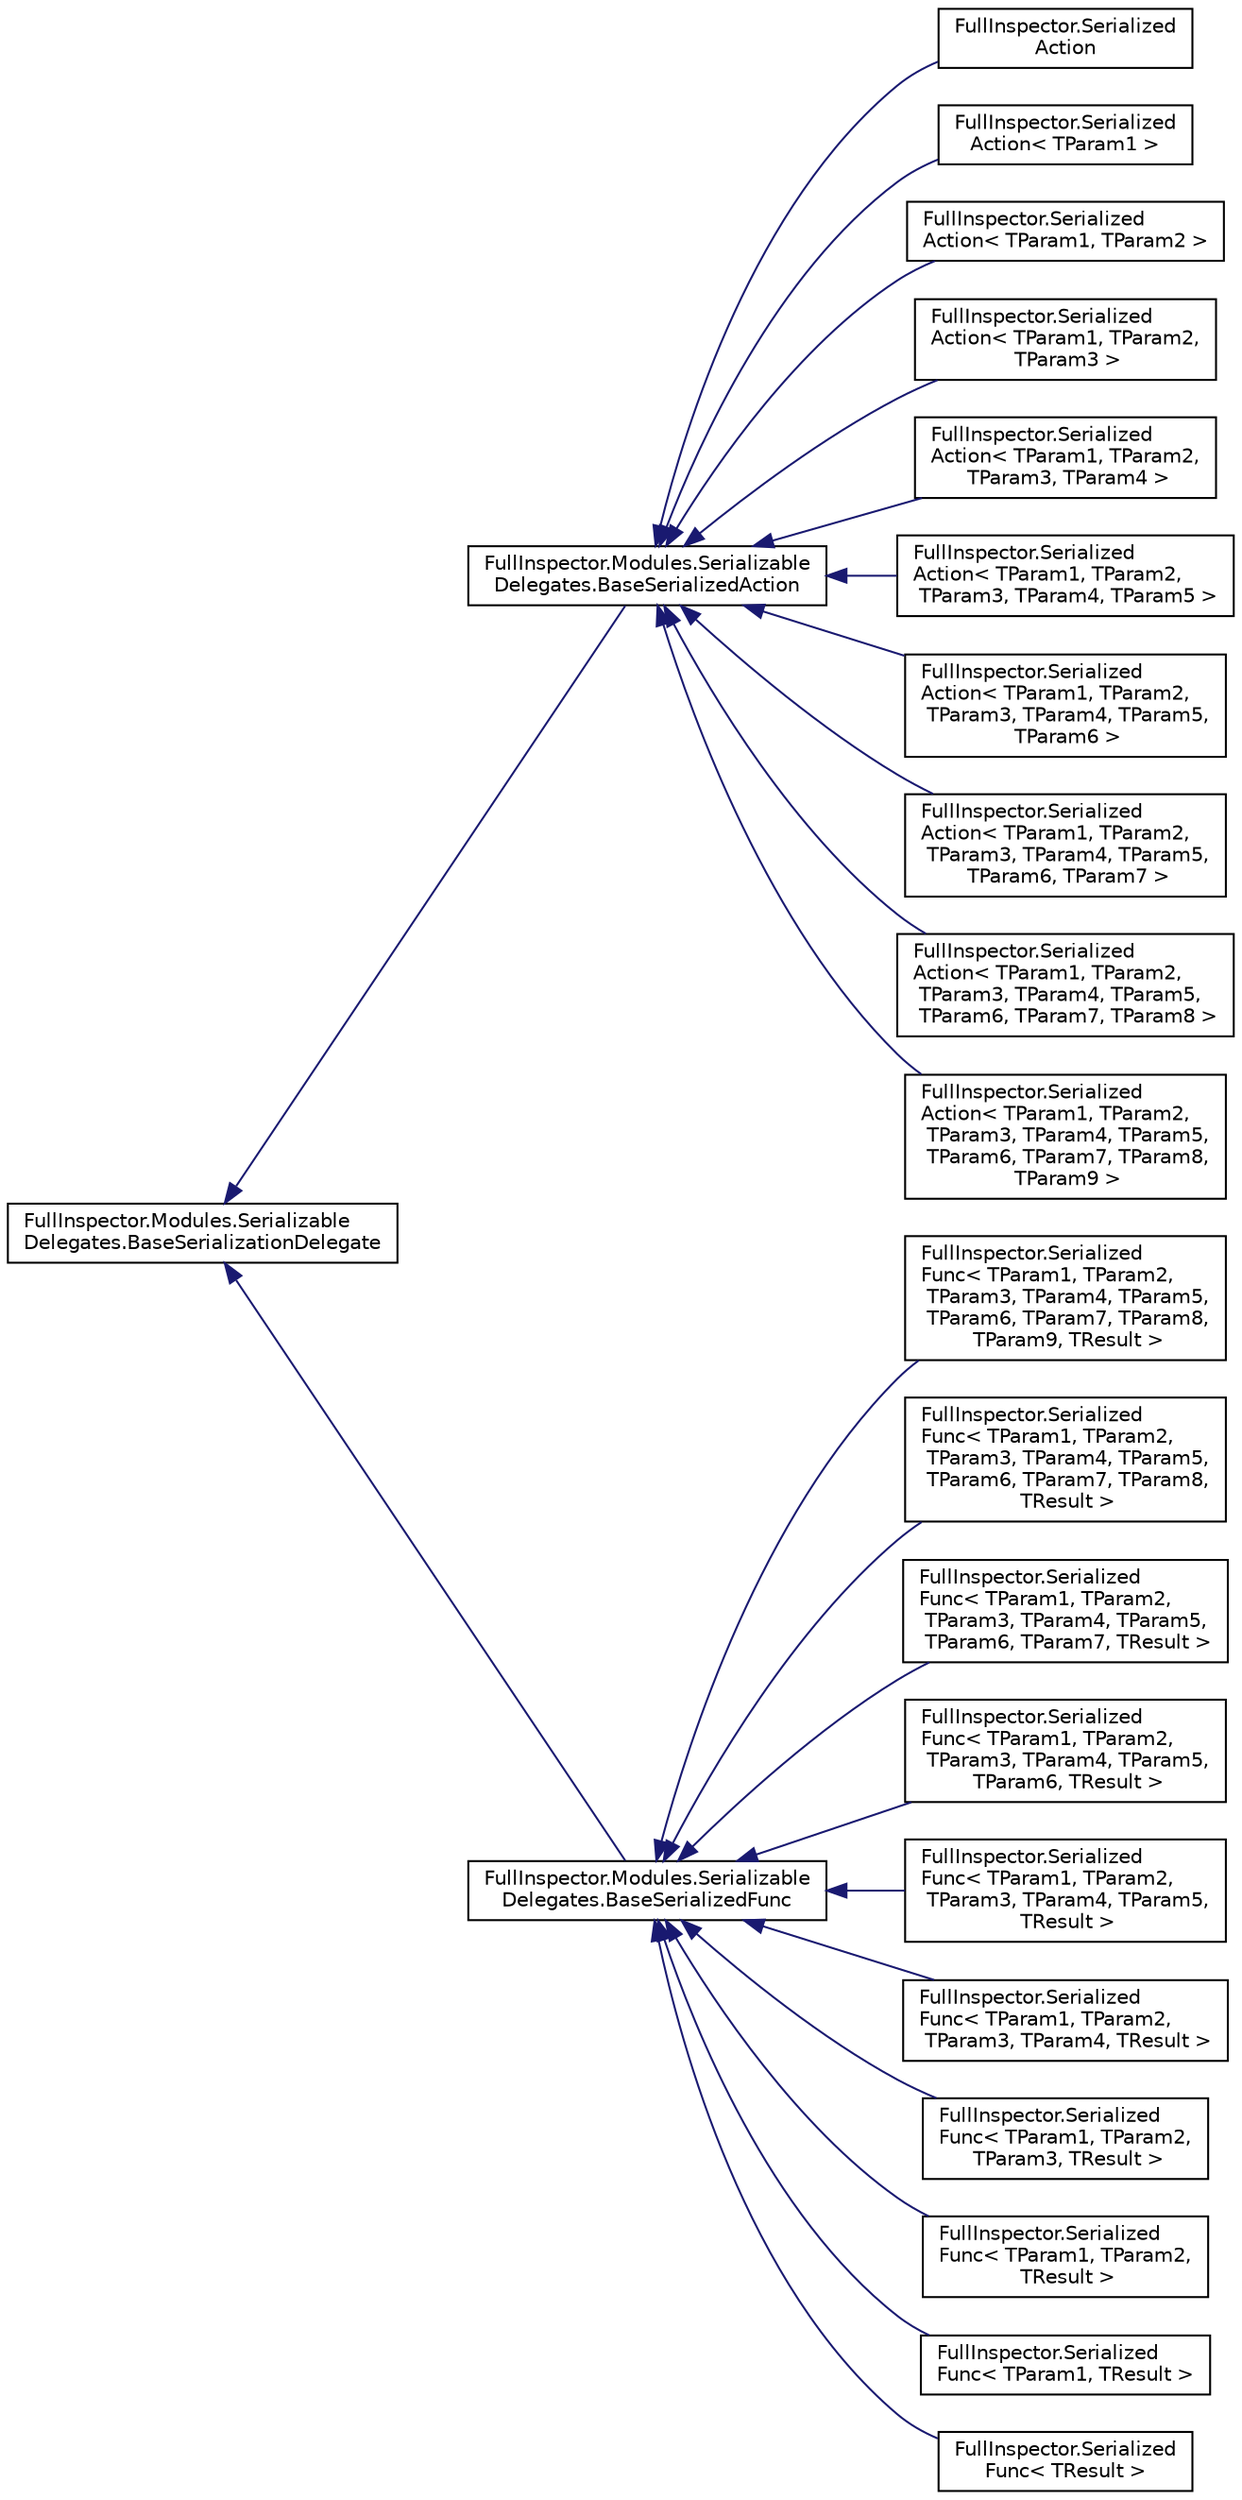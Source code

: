 digraph "Graphical Class Hierarchy"
{
  edge [fontname="Helvetica",fontsize="10",labelfontname="Helvetica",labelfontsize="10"];
  node [fontname="Helvetica",fontsize="10",shape=record];
  rankdir="LR";
  Node1 [label="FullInspector.Modules.Serializable\lDelegates.BaseSerializationDelegate",height=0.2,width=0.4,color="black", fillcolor="white", style="filled",URL="$class_full_inspector_1_1_modules_1_1_serializable_delegates_1_1_base_serialization_delegate.html"];
  Node1 -> Node2 [dir="back",color="midnightblue",fontsize="10",style="solid",fontname="Helvetica"];
  Node2 [label="FullInspector.Modules.Serializable\lDelegates.BaseSerializedAction",height=0.2,width=0.4,color="black", fillcolor="white", style="filled",URL="$class_full_inspector_1_1_modules_1_1_serializable_delegates_1_1_base_serialized_action.html"];
  Node2 -> Node3 [dir="back",color="midnightblue",fontsize="10",style="solid",fontname="Helvetica"];
  Node3 [label="FullInspector.Serialized\lAction",height=0.2,width=0.4,color="black", fillcolor="white", style="filled",URL="$class_full_inspector_1_1_serialized_action.html"];
  Node2 -> Node4 [dir="back",color="midnightblue",fontsize="10",style="solid",fontname="Helvetica"];
  Node4 [label="FullInspector.Serialized\lAction\< TParam1 \>",height=0.2,width=0.4,color="black", fillcolor="white", style="filled",URL="$class_full_inspector_1_1_serialized_action_3_01_t_param1_01_4.html"];
  Node2 -> Node5 [dir="back",color="midnightblue",fontsize="10",style="solid",fontname="Helvetica"];
  Node5 [label="FullInspector.Serialized\lAction\< TParam1, TParam2 \>",height=0.2,width=0.4,color="black", fillcolor="white", style="filled",URL="$class_full_inspector_1_1_serialized_action_3_01_t_param1_00_01_t_param2_01_4.html"];
  Node2 -> Node6 [dir="back",color="midnightblue",fontsize="10",style="solid",fontname="Helvetica"];
  Node6 [label="FullInspector.Serialized\lAction\< TParam1, TParam2,\l TParam3 \>",height=0.2,width=0.4,color="black", fillcolor="white", style="filled",URL="$class_full_inspector_1_1_serialized_action_3_01_t_param1_00_01_t_param2_00_01_t_param3_01_4.html"];
  Node2 -> Node7 [dir="back",color="midnightblue",fontsize="10",style="solid",fontname="Helvetica"];
  Node7 [label="FullInspector.Serialized\lAction\< TParam1, TParam2,\l TParam3, TParam4 \>",height=0.2,width=0.4,color="black", fillcolor="white", style="filled",URL="$class_full_inspector_1_1_serialized_action_3_01_t_param1_00_01_t_param2_00_01_t_param3_00_01_t_param4_01_4.html"];
  Node2 -> Node8 [dir="back",color="midnightblue",fontsize="10",style="solid",fontname="Helvetica"];
  Node8 [label="FullInspector.Serialized\lAction\< TParam1, TParam2,\l TParam3, TParam4, TParam5 \>",height=0.2,width=0.4,color="black", fillcolor="white", style="filled",URL="$class_full_inspector_1_1_serialized_action_3_01_t_param1_00_01_t_param2_00_01_t_param3_00_01_t_param4_00_01_t_param5_01_4.html"];
  Node2 -> Node9 [dir="back",color="midnightblue",fontsize="10",style="solid",fontname="Helvetica"];
  Node9 [label="FullInspector.Serialized\lAction\< TParam1, TParam2,\l TParam3, TParam4, TParam5,\l TParam6 \>",height=0.2,width=0.4,color="black", fillcolor="white", style="filled",URL="$class_full_inspector_1_1_serialized_action_3_01_t_param1_00_01_t_param2_00_01_t_param3_00_01_t_pb3f3957459b98a9c3d2cf7a63277492f.html"];
  Node2 -> Node10 [dir="back",color="midnightblue",fontsize="10",style="solid",fontname="Helvetica"];
  Node10 [label="FullInspector.Serialized\lAction\< TParam1, TParam2,\l TParam3, TParam4, TParam5,\l TParam6, TParam7 \>",height=0.2,width=0.4,color="black", fillcolor="white", style="filled",URL="$class_full_inspector_1_1_serialized_action_3_01_t_param1_00_01_t_param2_00_01_t_param3_00_01_t_pc977907195d46dee9569e402d1009368.html"];
  Node2 -> Node11 [dir="back",color="midnightblue",fontsize="10",style="solid",fontname="Helvetica"];
  Node11 [label="FullInspector.Serialized\lAction\< TParam1, TParam2,\l TParam3, TParam4, TParam5,\l TParam6, TParam7, TParam8 \>",height=0.2,width=0.4,color="black", fillcolor="white", style="filled",URL="$class_full_inspector_1_1_serialized_action_3_01_t_param1_00_01_t_param2_00_01_t_param3_00_01_t_p57285ed5773aa0ebcf2cf990aba7ad16.html"];
  Node2 -> Node12 [dir="back",color="midnightblue",fontsize="10",style="solid",fontname="Helvetica"];
  Node12 [label="FullInspector.Serialized\lAction\< TParam1, TParam2,\l TParam3, TParam4, TParam5,\l TParam6, TParam7, TParam8,\l TParam9 \>",height=0.2,width=0.4,color="black", fillcolor="white", style="filled",URL="$class_full_inspector_1_1_serialized_action_3_01_t_param1_00_01_t_param2_00_01_t_param3_00_01_t_pcdad7b446ec4ebd39b48eaf9046c0fca.html"];
  Node1 -> Node13 [dir="back",color="midnightblue",fontsize="10",style="solid",fontname="Helvetica"];
  Node13 [label="FullInspector.Modules.Serializable\lDelegates.BaseSerializedFunc",height=0.2,width=0.4,color="black", fillcolor="white", style="filled",URL="$class_full_inspector_1_1_modules_1_1_serializable_delegates_1_1_base_serialized_func.html"];
  Node13 -> Node14 [dir="back",color="midnightblue",fontsize="10",style="solid",fontname="Helvetica"];
  Node14 [label="FullInspector.Serialized\lFunc\< TParam1, TParam2,\l TParam3, TParam4, TParam5,\l TParam6, TParam7, TParam8,\l TParam9, TResult \>",height=0.2,width=0.4,color="black", fillcolor="white", style="filled",URL="$class_full_inspector_1_1_serialized_func_3_01_t_param1_00_01_t_param2_00_01_t_param3_00_01_t_par67521d8a4af82215438770c4b143d3ed.html"];
  Node13 -> Node15 [dir="back",color="midnightblue",fontsize="10",style="solid",fontname="Helvetica"];
  Node15 [label="FullInspector.Serialized\lFunc\< TParam1, TParam2,\l TParam3, TParam4, TParam5,\l TParam6, TParam7, TParam8,\l TResult \>",height=0.2,width=0.4,color="black", fillcolor="white", style="filled",URL="$class_full_inspector_1_1_serialized_func_3_01_t_param1_00_01_t_param2_00_01_t_param3_00_01_t_par438ba295d8a13f12eafdce3ae5a61fcd.html"];
  Node13 -> Node16 [dir="back",color="midnightblue",fontsize="10",style="solid",fontname="Helvetica"];
  Node16 [label="FullInspector.Serialized\lFunc\< TParam1, TParam2,\l TParam3, TParam4, TParam5,\l TParam6, TParam7, TResult \>",height=0.2,width=0.4,color="black", fillcolor="white", style="filled",URL="$class_full_inspector_1_1_serialized_func_3_01_t_param1_00_01_t_param2_00_01_t_param3_00_01_t_par171063875e8f2615edec862b026ee00d.html"];
  Node13 -> Node17 [dir="back",color="midnightblue",fontsize="10",style="solid",fontname="Helvetica"];
  Node17 [label="FullInspector.Serialized\lFunc\< TParam1, TParam2,\l TParam3, TParam4, TParam5,\l TParam6, TResult \>",height=0.2,width=0.4,color="black", fillcolor="white", style="filled",URL="$class_full_inspector_1_1_serialized_func_3_01_t_param1_00_01_t_param2_00_01_t_param3_00_01_t_parce173f8053ae31f8e852506d7a333e4e.html"];
  Node13 -> Node18 [dir="back",color="midnightblue",fontsize="10",style="solid",fontname="Helvetica"];
  Node18 [label="FullInspector.Serialized\lFunc\< TParam1, TParam2,\l TParam3, TParam4, TParam5,\l TResult \>",height=0.2,width=0.4,color="black", fillcolor="white", style="filled",URL="$class_full_inspector_1_1_serialized_func_3_01_t_param1_00_01_t_param2_00_01_t_param3_00_01_t_par700edfa63dc72b9524ac34156ce026ca.html"];
  Node13 -> Node19 [dir="back",color="midnightblue",fontsize="10",style="solid",fontname="Helvetica"];
  Node19 [label="FullInspector.Serialized\lFunc\< TParam1, TParam2,\l TParam3, TParam4, TResult \>",height=0.2,width=0.4,color="black", fillcolor="white", style="filled",URL="$class_full_inspector_1_1_serialized_func_3_01_t_param1_00_01_t_param2_00_01_t_param3_00_01_t_param4_00_01_t_result_01_4.html"];
  Node13 -> Node20 [dir="back",color="midnightblue",fontsize="10",style="solid",fontname="Helvetica"];
  Node20 [label="FullInspector.Serialized\lFunc\< TParam1, TParam2,\l TParam3, TResult \>",height=0.2,width=0.4,color="black", fillcolor="white", style="filled",URL="$class_full_inspector_1_1_serialized_func_3_01_t_param1_00_01_t_param2_00_01_t_param3_00_01_t_result_01_4.html"];
  Node13 -> Node21 [dir="back",color="midnightblue",fontsize="10",style="solid",fontname="Helvetica"];
  Node21 [label="FullInspector.Serialized\lFunc\< TParam1, TParam2,\l TResult \>",height=0.2,width=0.4,color="black", fillcolor="white", style="filled",URL="$class_full_inspector_1_1_serialized_func_3_01_t_param1_00_01_t_param2_00_01_t_result_01_4.html"];
  Node13 -> Node22 [dir="back",color="midnightblue",fontsize="10",style="solid",fontname="Helvetica"];
  Node22 [label="FullInspector.Serialized\lFunc\< TParam1, TResult \>",height=0.2,width=0.4,color="black", fillcolor="white", style="filled",URL="$class_full_inspector_1_1_serialized_func_3_01_t_param1_00_01_t_result_01_4.html"];
  Node13 -> Node23 [dir="back",color="midnightblue",fontsize="10",style="solid",fontname="Helvetica"];
  Node23 [label="FullInspector.Serialized\lFunc\< TResult \>",height=0.2,width=0.4,color="black", fillcolor="white", style="filled",URL="$class_full_inspector_1_1_serialized_func_3_01_t_result_01_4.html"];
}
